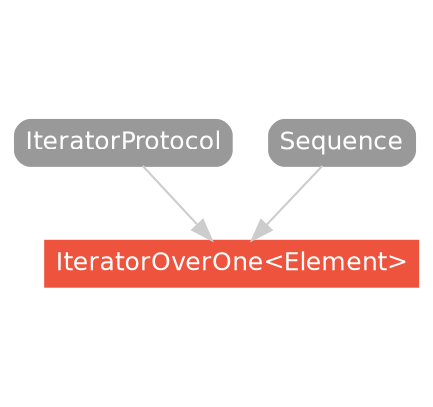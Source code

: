 strict digraph "IteratorOverOne<Element> - Type Hierarchy - SwiftDoc.org" {
    pad="0.1,0.8"
    node [shape=box, style="filled,rounded", color="#999999", fillcolor="#999999", fontcolor=white, fontname=Helvetica, fontnames="Helvetica,sansserif", fontsize=12, margin="0.07,0.05", height="0.3"]
    edge [color="#cccccc"]
    "IteratorOverOne<Element>" [URL="/type/IteratorOverOne/", style="filled", fillcolor="#ee543d", color="#ee543d"]
    "IteratorProtocol" [URL="/protocol/IteratorProtocol/hierarchy/"]
    "Sequence" [URL="/protocol/Sequence/hierarchy/"]    "IteratorProtocol" -> "IteratorOverOne<Element>"
    "Sequence" -> "IteratorOverOne<Element>"
    subgraph Types {
        rank = max; "IteratorOverOne<Element>";
    }
}